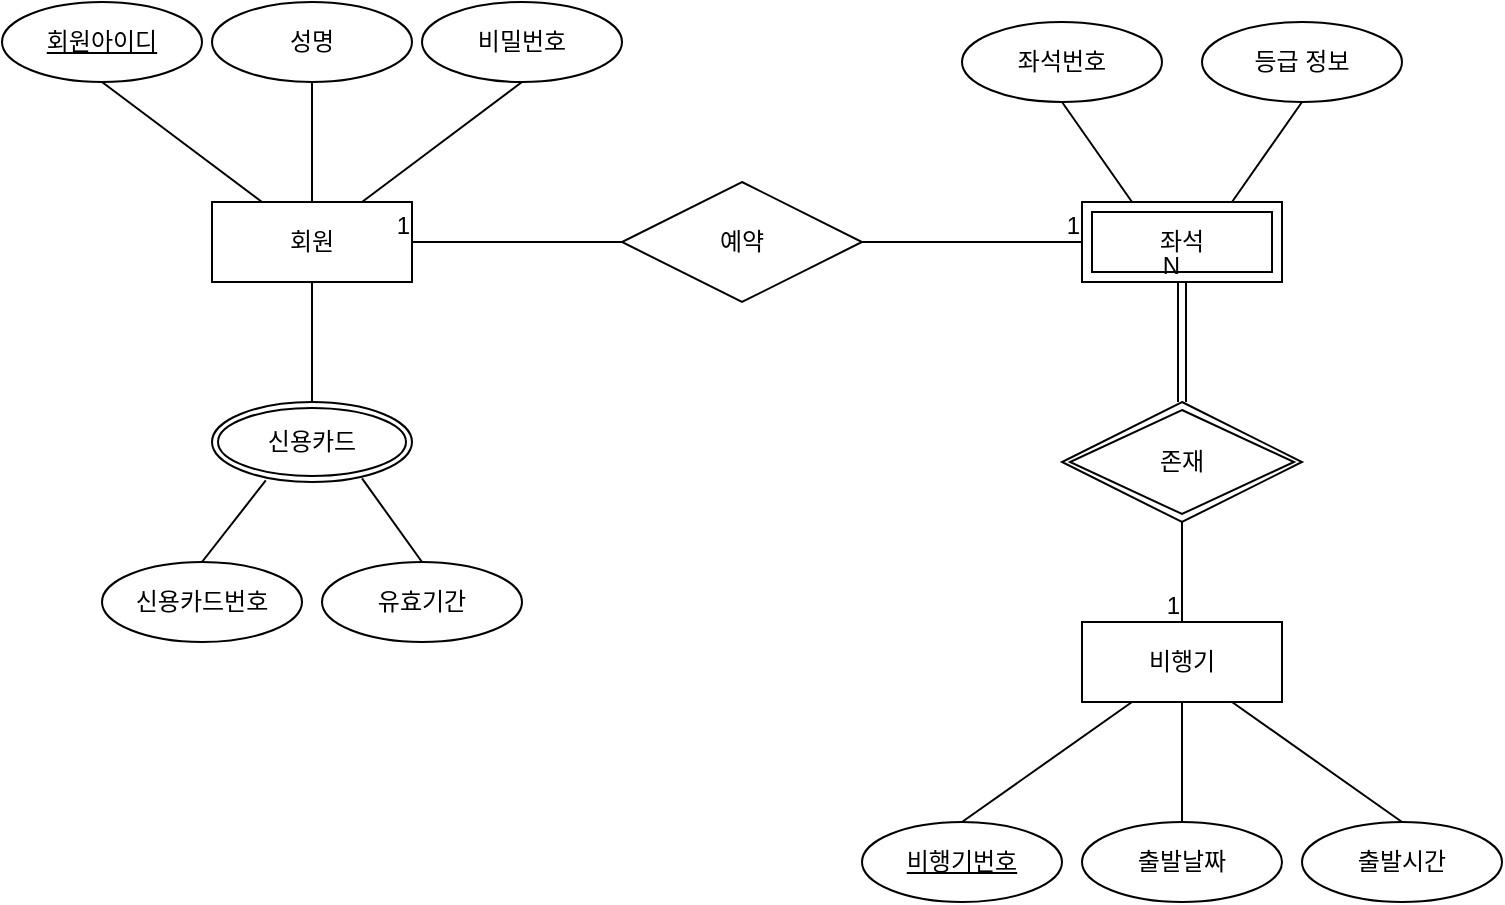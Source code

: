 <mxfile version="21.1.2" type="github">
  <diagram id="R2lEEEUBdFMjLlhIrx00" name="Page-1">
    <mxGraphModel dx="926" dy="884" grid="1" gridSize="10" guides="1" tooltips="1" connect="1" arrows="1" fold="1" page="1" pageScale="1" pageWidth="850" pageHeight="1100" math="0" shadow="0" extFonts="Permanent Marker^https://fonts.googleapis.com/css?family=Permanent+Marker">
      <root>
        <mxCell id="0" />
        <mxCell id="1" parent="0" />
        <mxCell id="bN52yXRRew8N1A0CIgdi-1" value="회원" style="whiteSpace=wrap;html=1;align=center;" vertex="1" parent="1">
          <mxGeometry x="145" y="360" width="100" height="40" as="geometry" />
        </mxCell>
        <mxCell id="bN52yXRRew8N1A0CIgdi-8" value="회원아이디" style="ellipse;whiteSpace=wrap;html=1;align=center;fontStyle=4;" vertex="1" parent="1">
          <mxGeometry x="40" y="260" width="100" height="40" as="geometry" />
        </mxCell>
        <mxCell id="bN52yXRRew8N1A0CIgdi-9" value="성명" style="ellipse;whiteSpace=wrap;html=1;align=center;" vertex="1" parent="1">
          <mxGeometry x="145" y="260" width="100" height="40" as="geometry" />
        </mxCell>
        <mxCell id="bN52yXRRew8N1A0CIgdi-10" value="비밀번호" style="ellipse;whiteSpace=wrap;html=1;align=center;rotation=0;" vertex="1" parent="1">
          <mxGeometry x="250" y="260" width="100" height="40" as="geometry" />
        </mxCell>
        <mxCell id="bN52yXRRew8N1A0CIgdi-12" value="비행기" style="whiteSpace=wrap;html=1;align=center;" vertex="1" parent="1">
          <mxGeometry x="580" y="570" width="100" height="40" as="geometry" />
        </mxCell>
        <mxCell id="bN52yXRRew8N1A0CIgdi-13" value="비행기번호" style="ellipse;whiteSpace=wrap;html=1;align=center;fontStyle=4;" vertex="1" parent="1">
          <mxGeometry x="470" y="670" width="100" height="40" as="geometry" />
        </mxCell>
        <mxCell id="bN52yXRRew8N1A0CIgdi-14" value="출발날짜" style="ellipse;whiteSpace=wrap;html=1;align=center;" vertex="1" parent="1">
          <mxGeometry x="580" y="670" width="100" height="40" as="geometry" />
        </mxCell>
        <mxCell id="bN52yXRRew8N1A0CIgdi-15" value="출발시간" style="ellipse;whiteSpace=wrap;html=1;align=center;" vertex="1" parent="1">
          <mxGeometry x="690" y="670" width="100" height="40" as="geometry" />
        </mxCell>
        <mxCell id="bN52yXRRew8N1A0CIgdi-20" value="유효기간" style="ellipse;whiteSpace=wrap;html=1;align=center;" vertex="1" parent="1">
          <mxGeometry x="200" y="540" width="100" height="40" as="geometry" />
        </mxCell>
        <mxCell id="bN52yXRRew8N1A0CIgdi-26" value="" style="endArrow=none;html=1;rounded=0;exitX=0.5;exitY=1;exitDx=0;exitDy=0;entryX=0.25;entryY=0;entryDx=0;entryDy=0;" edge="1" parent="1" source="bN52yXRRew8N1A0CIgdi-8" target="bN52yXRRew8N1A0CIgdi-1">
          <mxGeometry relative="1" as="geometry">
            <mxPoint x="20" y="330" as="sourcePoint" />
            <mxPoint x="180" y="330" as="targetPoint" />
          </mxGeometry>
        </mxCell>
        <mxCell id="bN52yXRRew8N1A0CIgdi-27" value="" style="endArrow=none;html=1;rounded=0;exitX=0.5;exitY=1;exitDx=0;exitDy=0;entryX=0.5;entryY=0;entryDx=0;entryDy=0;" edge="1" parent="1" source="bN52yXRRew8N1A0CIgdi-9" target="bN52yXRRew8N1A0CIgdi-1">
          <mxGeometry relative="1" as="geometry">
            <mxPoint x="220" y="550" as="sourcePoint" />
            <mxPoint x="380" y="550" as="targetPoint" />
          </mxGeometry>
        </mxCell>
        <mxCell id="bN52yXRRew8N1A0CIgdi-28" value="" style="endArrow=none;html=1;rounded=0;exitX=0.5;exitY=1;exitDx=0;exitDy=0;entryX=0.75;entryY=0;entryDx=0;entryDy=0;" edge="1" parent="1" source="bN52yXRRew8N1A0CIgdi-10" target="bN52yXRRew8N1A0CIgdi-1">
          <mxGeometry relative="1" as="geometry">
            <mxPoint x="220" y="550" as="sourcePoint" />
            <mxPoint x="380" y="550" as="targetPoint" />
          </mxGeometry>
        </mxCell>
        <mxCell id="bN52yXRRew8N1A0CIgdi-37" value="" style="endArrow=none;html=1;rounded=0;entryX=0.5;entryY=0;entryDx=0;entryDy=0;exitX=0.269;exitY=0.98;exitDx=0;exitDy=0;exitPerimeter=0;" edge="1" parent="1" source="bN52yXRRew8N1A0CIgdi-72">
          <mxGeometry relative="1" as="geometry">
            <mxPoint x="170" y="500.0" as="sourcePoint" />
            <mxPoint x="140" y="540.0" as="targetPoint" />
          </mxGeometry>
        </mxCell>
        <mxCell id="bN52yXRRew8N1A0CIgdi-38" value="" style="endArrow=none;html=1;rounded=0;exitX=0.75;exitY=0.954;exitDx=0;exitDy=0;entryX=0.5;entryY=0;entryDx=0;entryDy=0;exitPerimeter=0;" edge="1" parent="1" source="bN52yXRRew8N1A0CIgdi-72" target="bN52yXRRew8N1A0CIgdi-20">
          <mxGeometry relative="1" as="geometry">
            <mxPoint x="220" y="500.0" as="sourcePoint" />
            <mxPoint x="360" y="400" as="targetPoint" />
          </mxGeometry>
        </mxCell>
        <mxCell id="bN52yXRRew8N1A0CIgdi-46" value="" style="endArrow=none;html=1;rounded=0;exitX=0.5;exitY=0;exitDx=0;exitDy=0;entryX=0.75;entryY=1;entryDx=0;entryDy=0;" edge="1" parent="1" source="bN52yXRRew8N1A0CIgdi-15" target="bN52yXRRew8N1A0CIgdi-12">
          <mxGeometry relative="1" as="geometry">
            <mxPoint x="120" y="1040" as="sourcePoint" />
            <mxPoint x="280" y="1040" as="targetPoint" />
          </mxGeometry>
        </mxCell>
        <mxCell id="bN52yXRRew8N1A0CIgdi-47" value="" style="endArrow=none;html=1;rounded=0;exitX=0.5;exitY=0;exitDx=0;exitDy=0;entryX=0.5;entryY=1;entryDx=0;entryDy=0;" edge="1" parent="1" source="bN52yXRRew8N1A0CIgdi-14" target="bN52yXRRew8N1A0CIgdi-12">
          <mxGeometry relative="1" as="geometry">
            <mxPoint x="140" y="1010" as="sourcePoint" />
            <mxPoint x="280" y="1040" as="targetPoint" />
          </mxGeometry>
        </mxCell>
        <mxCell id="bN52yXRRew8N1A0CIgdi-48" value="" style="endArrow=none;html=1;rounded=0;exitX=0.5;exitY=0;exitDx=0;exitDy=0;entryX=0.25;entryY=1;entryDx=0;entryDy=0;" edge="1" parent="1" source="bN52yXRRew8N1A0CIgdi-13" target="bN52yXRRew8N1A0CIgdi-12">
          <mxGeometry relative="1" as="geometry">
            <mxPoint x="120" y="1040" as="sourcePoint" />
            <mxPoint x="280" y="1040" as="targetPoint" />
          </mxGeometry>
        </mxCell>
        <mxCell id="bN52yXRRew8N1A0CIgdi-16" value="예약" style="shape=rhombus;perimeter=rhombusPerimeter;whiteSpace=wrap;html=1;align=center;" vertex="1" parent="1">
          <mxGeometry x="350" y="350" width="120" height="60" as="geometry" />
        </mxCell>
        <mxCell id="bN52yXRRew8N1A0CIgdi-52" value="존재" style="shape=rhombus;double=1;perimeter=rhombusPerimeter;whiteSpace=wrap;html=1;align=center;" vertex="1" parent="1">
          <mxGeometry x="570" y="460" width="120" height="60" as="geometry" />
        </mxCell>
        <mxCell id="bN52yXRRew8N1A0CIgdi-61" value="등급 정보" style="ellipse;whiteSpace=wrap;html=1;align=center;" vertex="1" parent="1">
          <mxGeometry x="640" y="270" width="100" height="40" as="geometry" />
        </mxCell>
        <mxCell id="bN52yXRRew8N1A0CIgdi-66" value="" style="endArrow=none;html=1;rounded=0;entryX=1;entryY=0.5;entryDx=0;entryDy=0;exitX=0;exitY=0.5;exitDx=0;exitDy=0;" edge="1" parent="1" source="bN52yXRRew8N1A0CIgdi-16" target="bN52yXRRew8N1A0CIgdi-1">
          <mxGeometry relative="1" as="geometry">
            <mxPoint x="380" y="550" as="sourcePoint" />
            <mxPoint x="540" y="550" as="targetPoint" />
          </mxGeometry>
        </mxCell>
        <mxCell id="bN52yXRRew8N1A0CIgdi-67" value="1" style="resizable=0;html=1;whiteSpace=wrap;align=right;verticalAlign=bottom;" connectable="0" vertex="1" parent="bN52yXRRew8N1A0CIgdi-66">
          <mxGeometry x="1" relative="1" as="geometry" />
        </mxCell>
        <mxCell id="bN52yXRRew8N1A0CIgdi-72" value="신용카드" style="ellipse;shape=doubleEllipse;margin=3;whiteSpace=wrap;html=1;align=center;" vertex="1" parent="1">
          <mxGeometry x="145" y="460" width="100" height="40" as="geometry" />
        </mxCell>
        <mxCell id="bN52yXRRew8N1A0CIgdi-73" value="신용카드번호" style="ellipse;whiteSpace=wrap;html=1;align=center;" vertex="1" parent="1">
          <mxGeometry x="90" y="540" width="100" height="40" as="geometry" />
        </mxCell>
        <mxCell id="bN52yXRRew8N1A0CIgdi-74" value="" style="endArrow=none;html=1;rounded=0;exitX=0.5;exitY=1;exitDx=0;exitDy=0;entryX=0.5;entryY=0;entryDx=0;entryDy=0;" edge="1" parent="1" source="bN52yXRRew8N1A0CIgdi-1" target="bN52yXRRew8N1A0CIgdi-72">
          <mxGeometry relative="1" as="geometry">
            <mxPoint x="370" y="550" as="sourcePoint" />
            <mxPoint x="530" y="550" as="targetPoint" />
          </mxGeometry>
        </mxCell>
        <mxCell id="bN52yXRRew8N1A0CIgdi-75" value="좌석" style="shape=ext;margin=3;double=1;whiteSpace=wrap;html=1;align=center;" vertex="1" parent="1">
          <mxGeometry x="580" y="360" width="100" height="40" as="geometry" />
        </mxCell>
        <mxCell id="bN52yXRRew8N1A0CIgdi-76" value="" style="endArrow=none;html=1;rounded=0;entryX=0;entryY=0.5;entryDx=0;entryDy=0;exitX=1;exitY=0.5;exitDx=0;exitDy=0;" edge="1" parent="1" source="bN52yXRRew8N1A0CIgdi-16" target="bN52yXRRew8N1A0CIgdi-75">
          <mxGeometry relative="1" as="geometry">
            <mxPoint x="510" y="400" as="sourcePoint" />
            <mxPoint x="470" y="379.41" as="targetPoint" />
          </mxGeometry>
        </mxCell>
        <mxCell id="bN52yXRRew8N1A0CIgdi-77" value="1" style="resizable=0;html=1;whiteSpace=wrap;align=right;verticalAlign=bottom;" connectable="0" vertex="1" parent="bN52yXRRew8N1A0CIgdi-76">
          <mxGeometry x="1" relative="1" as="geometry" />
        </mxCell>
        <mxCell id="bN52yXRRew8N1A0CIgdi-80" value="좌석번호" style="ellipse;whiteSpace=wrap;html=1;align=center;" vertex="1" parent="1">
          <mxGeometry x="520" y="270" width="100" height="40" as="geometry" />
        </mxCell>
        <mxCell id="bN52yXRRew8N1A0CIgdi-84" value="" style="shape=link;html=1;rounded=0;entryX=0.5;entryY=1;entryDx=0;entryDy=0;exitX=0.5;exitY=0;exitDx=0;exitDy=0;" edge="1" parent="1" source="bN52yXRRew8N1A0CIgdi-52" target="bN52yXRRew8N1A0CIgdi-75">
          <mxGeometry relative="1" as="geometry">
            <mxPoint x="520" y="550" as="sourcePoint" />
            <mxPoint x="680" y="550" as="targetPoint" />
          </mxGeometry>
        </mxCell>
        <mxCell id="bN52yXRRew8N1A0CIgdi-85" value="N" style="resizable=0;html=1;whiteSpace=wrap;align=right;verticalAlign=bottom;" connectable="0" vertex="1" parent="bN52yXRRew8N1A0CIgdi-84">
          <mxGeometry x="1" relative="1" as="geometry" />
        </mxCell>
        <mxCell id="bN52yXRRew8N1A0CIgdi-86" value="" style="endArrow=none;html=1;rounded=0;exitX=0.5;exitY=1;exitDx=0;exitDy=0;entryX=0.25;entryY=0;entryDx=0;entryDy=0;" edge="1" parent="1" source="bN52yXRRew8N1A0CIgdi-80" target="bN52yXRRew8N1A0CIgdi-75">
          <mxGeometry relative="1" as="geometry">
            <mxPoint x="520" y="550" as="sourcePoint" />
            <mxPoint x="680" y="550" as="targetPoint" />
          </mxGeometry>
        </mxCell>
        <mxCell id="bN52yXRRew8N1A0CIgdi-87" value="" style="endArrow=none;html=1;rounded=0;exitX=0.5;exitY=1;exitDx=0;exitDy=0;entryX=0.75;entryY=0;entryDx=0;entryDy=0;" edge="1" parent="1" source="bN52yXRRew8N1A0CIgdi-61" target="bN52yXRRew8N1A0CIgdi-75">
          <mxGeometry relative="1" as="geometry">
            <mxPoint x="520" y="550" as="sourcePoint" />
            <mxPoint x="680" y="550" as="targetPoint" />
          </mxGeometry>
        </mxCell>
        <mxCell id="bN52yXRRew8N1A0CIgdi-89" value="" style="endArrow=none;html=1;rounded=0;entryX=0.5;entryY=0;entryDx=0;entryDy=0;exitX=0.5;exitY=1;exitDx=0;exitDy=0;" edge="1" parent="1" source="bN52yXRRew8N1A0CIgdi-52" target="bN52yXRRew8N1A0CIgdi-12">
          <mxGeometry relative="1" as="geometry">
            <mxPoint x="450" y="550" as="sourcePoint" />
            <mxPoint x="610" y="550" as="targetPoint" />
          </mxGeometry>
        </mxCell>
        <mxCell id="bN52yXRRew8N1A0CIgdi-90" value="1" style="resizable=0;html=1;whiteSpace=wrap;align=right;verticalAlign=bottom;" connectable="0" vertex="1" parent="bN52yXRRew8N1A0CIgdi-89">
          <mxGeometry x="1" relative="1" as="geometry" />
        </mxCell>
      </root>
    </mxGraphModel>
  </diagram>
</mxfile>
